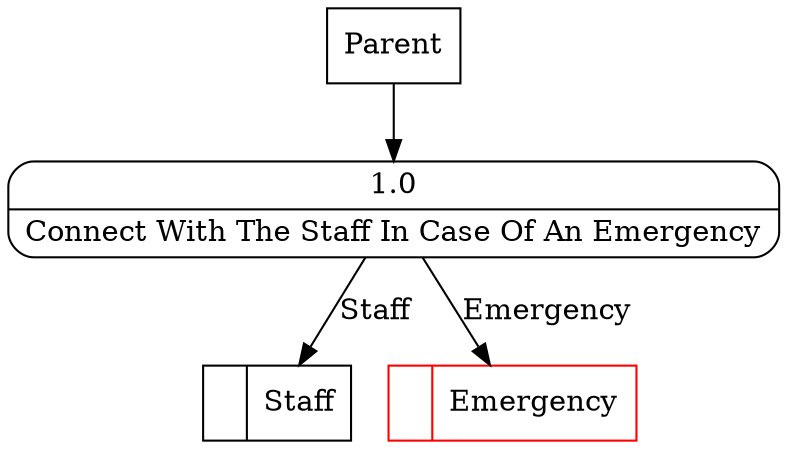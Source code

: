 digraph dfd2{ 
node[shape=record]
200 [label="<f0>  |<f1> Staff " ];
201 [label="<f0>  |<f1> Emergency " color=red];
202 [label="Parent" shape=box];
203 [label="{<f0> 1.0|<f1> Connect With The Staff In Case Of An Emergency }" shape=Mrecord];
202 -> 203
203 -> 200 [label="Staff"]
203 -> 201 [label="Emergency"]
}